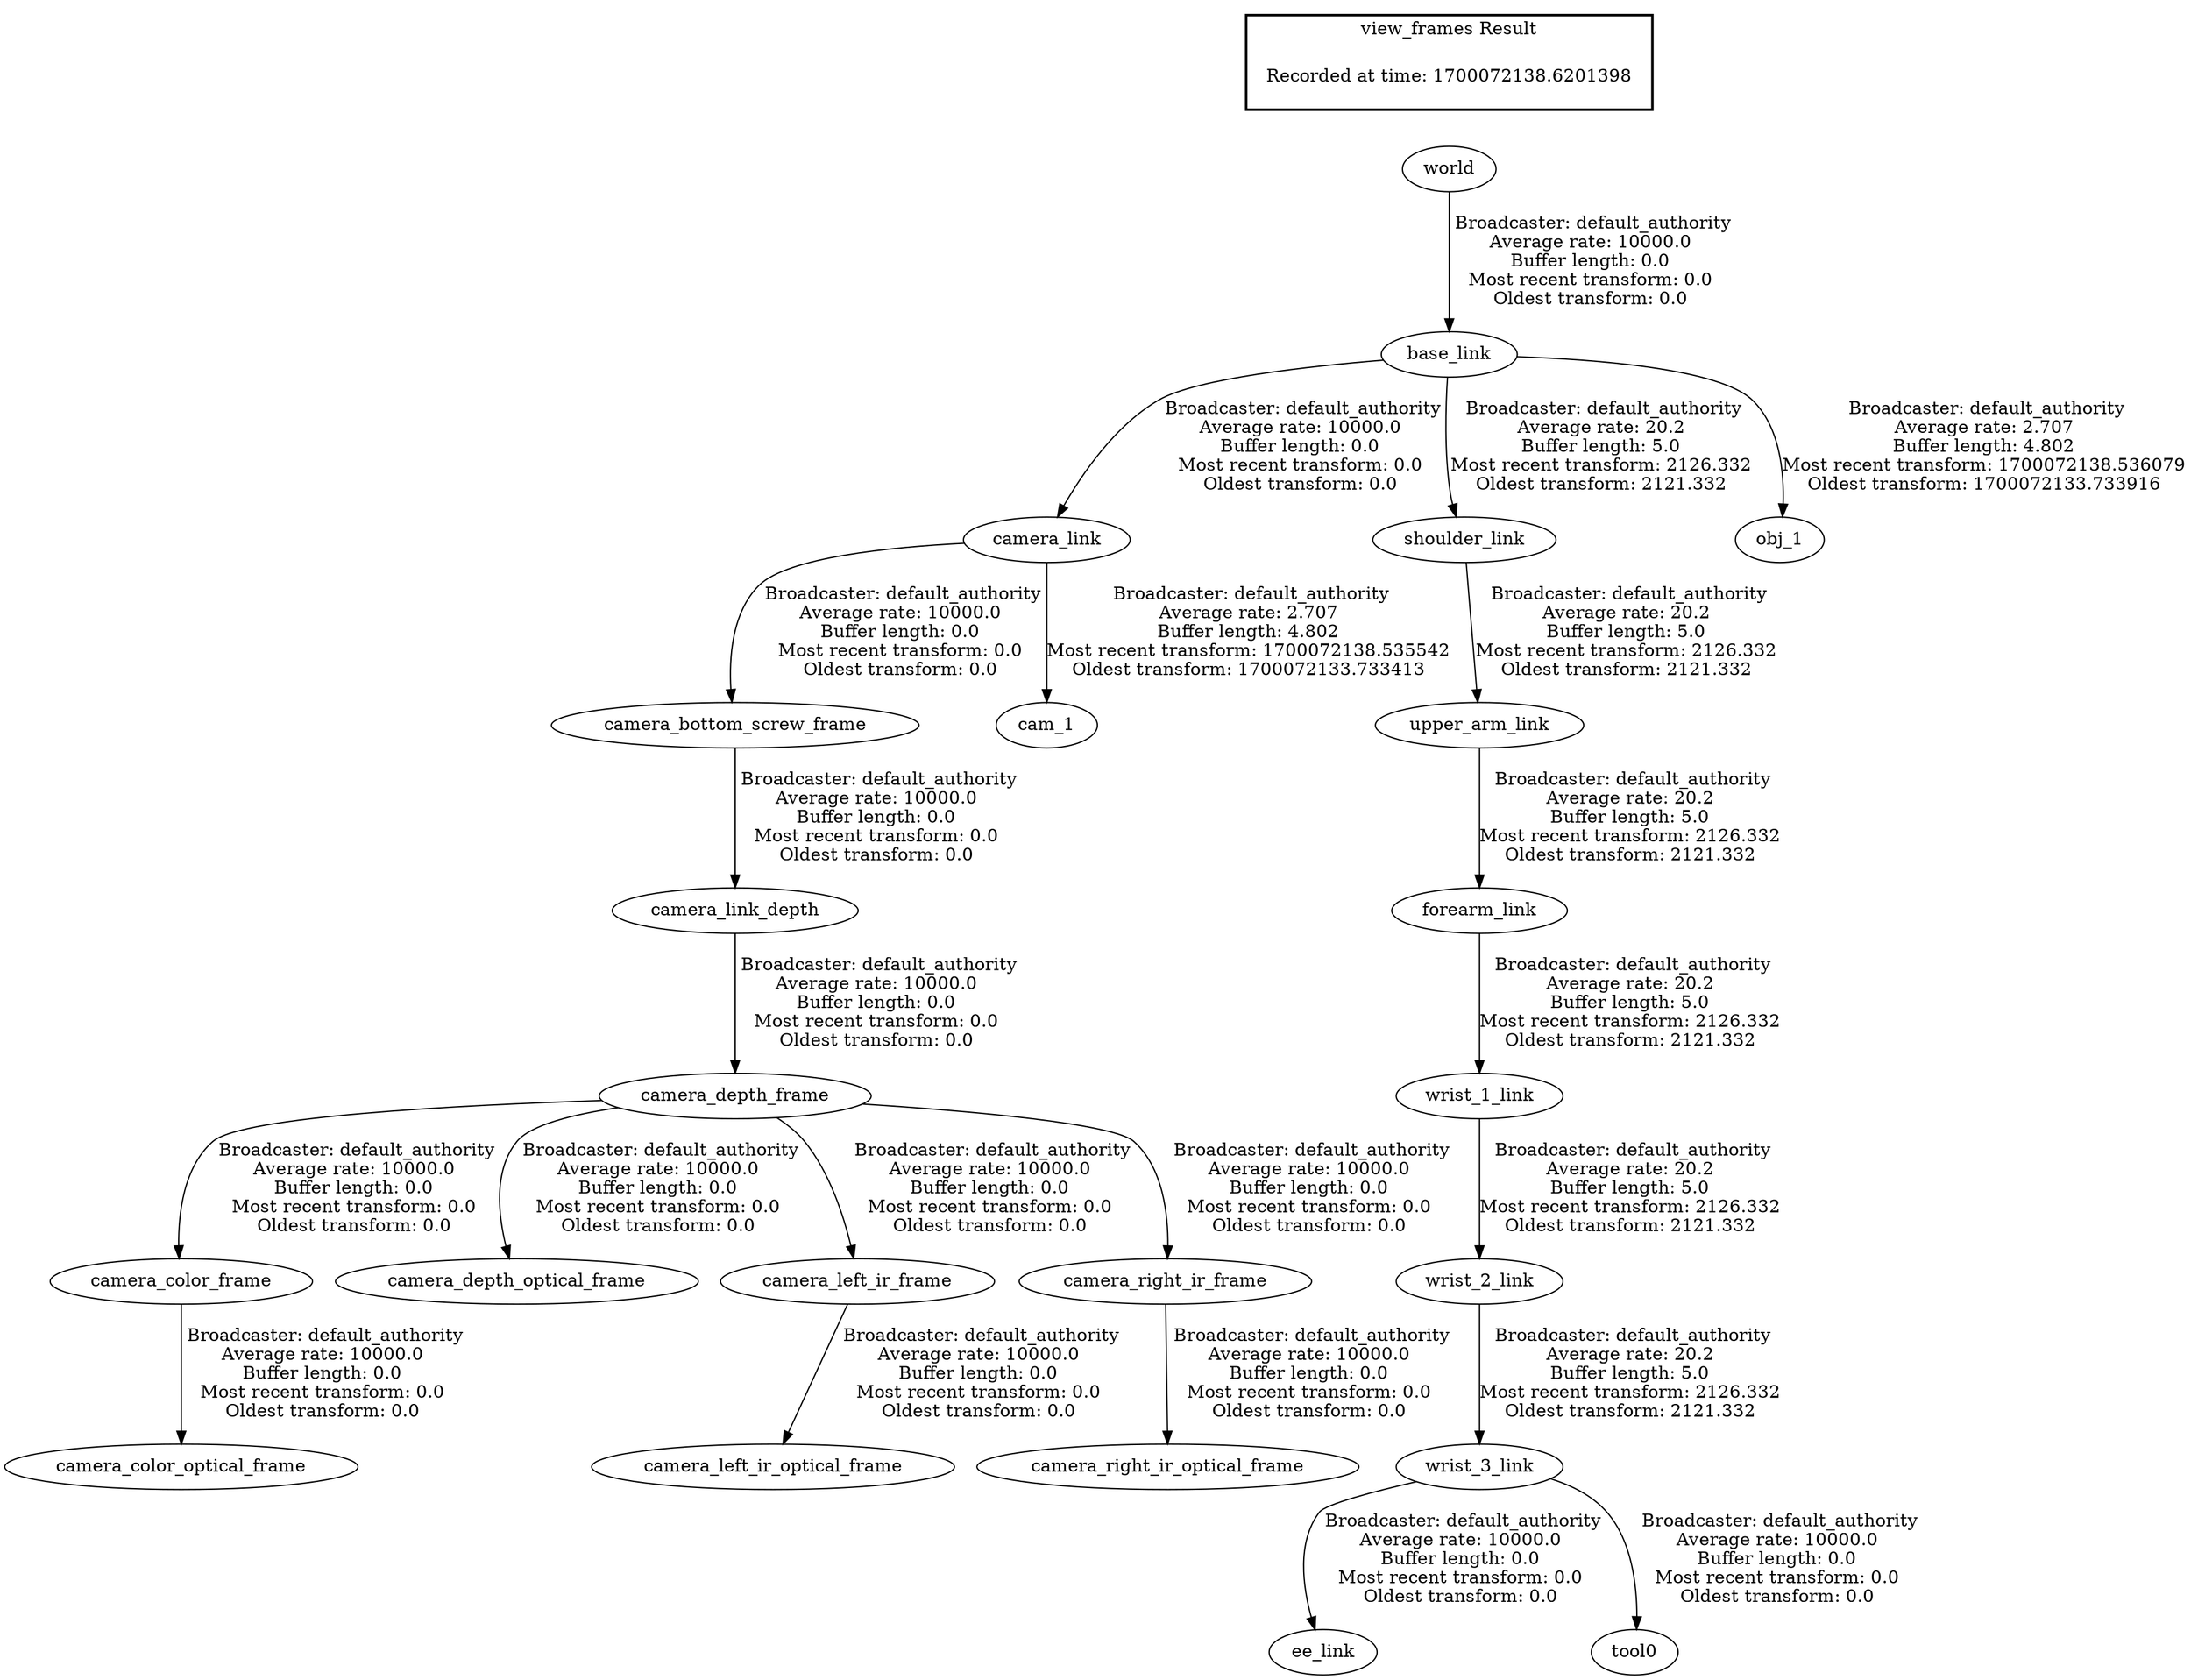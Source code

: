 digraph G {
"camera_depth_frame" -> "camera_color_frame"[label=" Broadcaster: default_authority\nAverage rate: 10000.0\nBuffer length: 0.0\nMost recent transform: 0.0\nOldest transform: 0.0\n"];
"camera_link_depth" -> "camera_depth_frame"[label=" Broadcaster: default_authority\nAverage rate: 10000.0\nBuffer length: 0.0\nMost recent transform: 0.0\nOldest transform: 0.0\n"];
"camera_color_frame" -> "camera_color_optical_frame"[label=" Broadcaster: default_authority\nAverage rate: 10000.0\nBuffer length: 0.0\nMost recent transform: 0.0\nOldest transform: 0.0\n"];
"camera_bottom_screw_frame" -> "camera_link_depth"[label=" Broadcaster: default_authority\nAverage rate: 10000.0\nBuffer length: 0.0\nMost recent transform: 0.0\nOldest transform: 0.0\n"];
"camera_depth_frame" -> "camera_depth_optical_frame"[label=" Broadcaster: default_authority\nAverage rate: 10000.0\nBuffer length: 0.0\nMost recent transform: 0.0\nOldest transform: 0.0\n"];
"camera_link" -> "camera_bottom_screw_frame"[label=" Broadcaster: default_authority\nAverage rate: 10000.0\nBuffer length: 0.0\nMost recent transform: 0.0\nOldest transform: 0.0\n"];
"base_link" -> "camera_link"[label=" Broadcaster: default_authority\nAverage rate: 10000.0\nBuffer length: 0.0\nMost recent transform: 0.0\nOldest transform: 0.0\n"];
"camera_depth_frame" -> "camera_left_ir_frame"[label=" Broadcaster: default_authority\nAverage rate: 10000.0\nBuffer length: 0.0\nMost recent transform: 0.0\nOldest transform: 0.0\n"];
"camera_left_ir_frame" -> "camera_left_ir_optical_frame"[label=" Broadcaster: default_authority\nAverage rate: 10000.0\nBuffer length: 0.0\nMost recent transform: 0.0\nOldest transform: 0.0\n"];
"camera_depth_frame" -> "camera_right_ir_frame"[label=" Broadcaster: default_authority\nAverage rate: 10000.0\nBuffer length: 0.0\nMost recent transform: 0.0\nOldest transform: 0.0\n"];
"camera_right_ir_frame" -> "camera_right_ir_optical_frame"[label=" Broadcaster: default_authority\nAverage rate: 10000.0\nBuffer length: 0.0\nMost recent transform: 0.0\nOldest transform: 0.0\n"];
"wrist_3_link" -> "ee_link"[label=" Broadcaster: default_authority\nAverage rate: 10000.0\nBuffer length: 0.0\nMost recent transform: 0.0\nOldest transform: 0.0\n"];
"wrist_2_link" -> "wrist_3_link"[label=" Broadcaster: default_authority\nAverage rate: 20.2\nBuffer length: 5.0\nMost recent transform: 2126.332\nOldest transform: 2121.332\n"];
"world" -> "base_link"[label=" Broadcaster: default_authority\nAverage rate: 10000.0\nBuffer length: 0.0\nMost recent transform: 0.0\nOldest transform: 0.0\n"];
"wrist_3_link" -> "tool0"[label=" Broadcaster: default_authority\nAverage rate: 10000.0\nBuffer length: 0.0\nMost recent transform: 0.0\nOldest transform: 0.0\n"];
"upper_arm_link" -> "forearm_link"[label=" Broadcaster: default_authority\nAverage rate: 20.2\nBuffer length: 5.0\nMost recent transform: 2126.332\nOldest transform: 2121.332\n"];
"shoulder_link" -> "upper_arm_link"[label=" Broadcaster: default_authority\nAverage rate: 20.2\nBuffer length: 5.0\nMost recent transform: 2126.332\nOldest transform: 2121.332\n"];
"base_link" -> "shoulder_link"[label=" Broadcaster: default_authority\nAverage rate: 20.2\nBuffer length: 5.0\nMost recent transform: 2126.332\nOldest transform: 2121.332\n"];
"forearm_link" -> "wrist_1_link"[label=" Broadcaster: default_authority\nAverage rate: 20.2\nBuffer length: 5.0\nMost recent transform: 2126.332\nOldest transform: 2121.332\n"];
"wrist_1_link" -> "wrist_2_link"[label=" Broadcaster: default_authority\nAverage rate: 20.2\nBuffer length: 5.0\nMost recent transform: 2126.332\nOldest transform: 2121.332\n"];
"camera_link" -> "cam_1"[label=" Broadcaster: default_authority\nAverage rate: 2.707\nBuffer length: 4.802\nMost recent transform: 1700072138.535542\nOldest transform: 1700072133.733413\n"];
"base_link" -> "obj_1"[label=" Broadcaster: default_authority\nAverage rate: 2.707\nBuffer length: 4.802\nMost recent transform: 1700072138.536079\nOldest transform: 1700072133.733916\n"];
edge [style=invis];
 subgraph cluster_legend { style=bold; color=black; label ="view_frames Result";
"Recorded at time: 1700072138.6201398"[ shape=plaintext ] ;
}->"world";
}